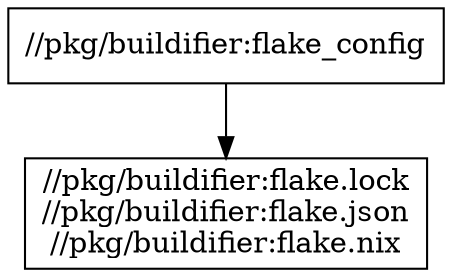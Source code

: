 digraph mygraph {
  node [shape=box];
  "//pkg/buildifier:flake_config"
  "//pkg/buildifier:flake_config" -> "//pkg/buildifier:flake.lock\n//pkg/buildifier:flake.json\n//pkg/buildifier:flake.nix"
  "//pkg/buildifier:flake.lock\n//pkg/buildifier:flake.json\n//pkg/buildifier:flake.nix"
}
